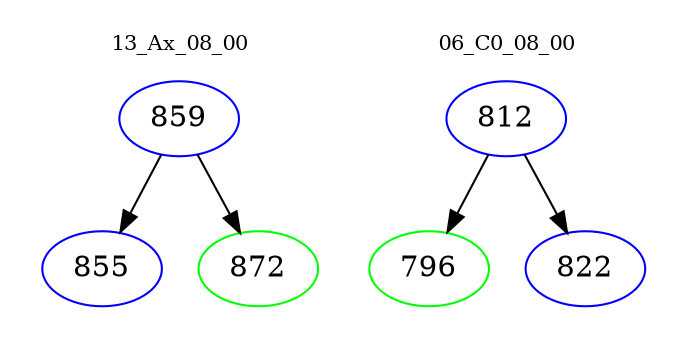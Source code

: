 digraph{
subgraph cluster_0 {
color = white
label = "13_Ax_08_00";
fontsize=10;
T0_859 [label="859", color="blue"]
T0_859 -> T0_855 [color="black"]
T0_855 [label="855", color="blue"]
T0_859 -> T0_872 [color="black"]
T0_872 [label="872", color="green"]
}
subgraph cluster_1 {
color = white
label = "06_C0_08_00";
fontsize=10;
T1_812 [label="812", color="blue"]
T1_812 -> T1_796 [color="black"]
T1_796 [label="796", color="green"]
T1_812 -> T1_822 [color="black"]
T1_822 [label="822", color="blue"]
}
}
